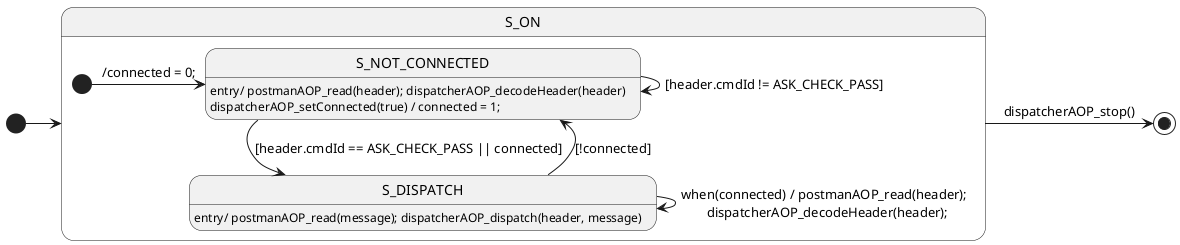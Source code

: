 @startuml

[*] -> S_ON
state S_ON {
    [*] -> S_NOT_CONNECTED : /connected = 0;
    S_NOT_CONNECTED : entry/ postmanAOP_read(header); dispatcherAOP_decodeHeader(header)
    S_NOT_CONNECTED : dispatcherAOP_setConnected(true) / connected = 1;
    S_NOT_CONNECTED -> S_NOT_CONNECTED : [header.cmdId != ASK_CHECK_PASS]
    S_NOT_CONNECTED -down-> S_DISPATCH : [header.cmdId == ASK_CHECK_PASS || connected]
    S_DISPATCH : entry/ postmanAOP_read(message); dispatcherAOP_dispatch(header, message)
    S_DISPATCH -> S_DISPATCH: when(connected) / postmanAOP_read(header); \n dispatcherAOP_decodeHeader(header);
    S_DISPATCH -> S_NOT_CONNECTED : [!connected]
}
S_ON -> [*] : dispatcherAOP_stop()

@enduml